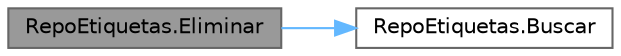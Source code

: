 digraph "RepoEtiquetas.Eliminar"
{
 // INTERACTIVE_SVG=YES
 // LATEX_PDF_SIZE
  bgcolor="transparent";
  edge [fontname=Helvetica,fontsize=10,labelfontname=Helvetica,labelfontsize=10];
  node [fontname=Helvetica,fontsize=10,shape=box,height=0.2,width=0.4];
  rankdir="LR";
  Node1 [id="Node000001",label="RepoEtiquetas.Eliminar",height=0.2,width=0.4,color="gray40", fillcolor="grey60", style="filled", fontcolor="black",tooltip="Elimina una etiqueta de la lista (Delete)."];
  Node1 -> Node2 [id="edge1_Node000001_Node000002",color="steelblue1",style="solid",tooltip=" "];
  Node2 [id="Node000002",label="RepoEtiquetas.Buscar",height=0.2,width=0.4,color="grey40", fillcolor="white", style="filled",URL="$classRepoEtiquetas.html#a5fe76fdf7baa30fd8981e851f952da3f",tooltip="Busca una etiqueta específica por su ID (Read)."];
}
